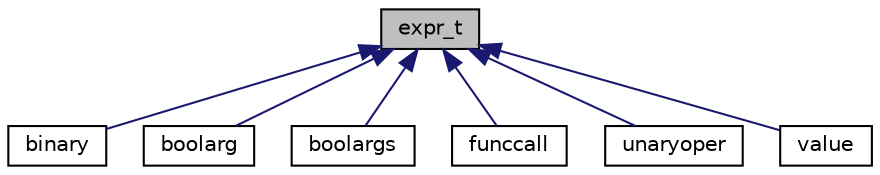 digraph "expr_t"
{
 // LATEX_PDF_SIZE
  edge [fontname="Helvetica",fontsize="10",labelfontname="Helvetica",labelfontsize="10"];
  node [fontname="Helvetica",fontsize="10",shape=record];
  Node1 [label="expr_t",height=0.2,width=0.4,color="black", fillcolor="grey75", style="filled", fontcolor="black",tooltip="Реализация выражений"];
  Node1 -> Node2 [dir="back",color="midnightblue",fontsize="10",style="solid",fontname="Helvetica"];
  Node2 [label="binary",height=0.2,width=0.4,color="black", fillcolor="white", style="filled",URL="$classbinary.html",tooltip="Реализация бинарных операций"];
  Node1 -> Node3 [dir="back",color="midnightblue",fontsize="10",style="solid",fontname="Helvetica"];
  Node3 [label="boolarg",height=0.2,width=0.4,color="black", fillcolor="white", style="filled",URL="$classboolarg.html",tooltip="Реализация bool-выражение"];
  Node1 -> Node4 [dir="back",color="midnightblue",fontsize="10",style="solid",fontname="Helvetica"];
  Node4 [label="boolargs",height=0.2,width=0.4,color="black", fillcolor="white", style="filled",URL="$classboolargs.html",tooltip="Совокупность bool-выражений"];
  Node1 -> Node5 [dir="back",color="midnightblue",fontsize="10",style="solid",fontname="Helvetica"];
  Node5 [label="funccall",height=0.2,width=0.4,color="black", fillcolor="white", style="filled",URL="$classfunccall.html",tooltip="Реализация вызова функции"];
  Node1 -> Node6 [dir="back",color="midnightblue",fontsize="10",style="solid",fontname="Helvetica"];
  Node6 [label="unaryoper",height=0.2,width=0.4,color="black", fillcolor="white", style="filled",URL="$classunaryoper.html",tooltip="Реализация унарных операции(!,-)"];
  Node1 -> Node7 [dir="back",color="midnightblue",fontsize="10",style="solid",fontname="Helvetica"];
  Node7 [label="value",height=0.2,width=0.4,color="black", fillcolor="white", style="filled",URL="$classvalue.html",tooltip="Реализация единичного значения в бинарной операции"];
}
